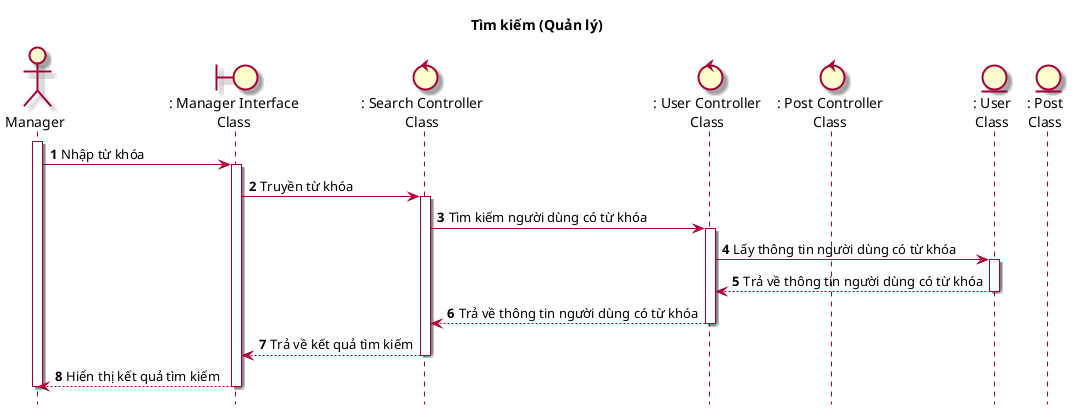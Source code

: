 @startuml SeqTimKiem(Manager)

skin rose
hide footbox

title Tìm kiếm (Quản lý)

actor Manager as Manager
boundary ": Manager Interface\nClass" as ManagerInterface
control ": Search Controller\nClass" as searchController
control ": User Controller\nClass" as userController
control ": Post Controller\nClass" as postController
entity ": User\nClass" as userClass
entity ": Post\nClass" as postClass

autonumber
Manager++
Manager -> ManagerInterface++: Nhập từ khóa
ManagerInterface -> searchController++: Truyền từ khóa
    searchController -> userController++: Tìm kiếm người dùng có từ khóa
    userController -> userClass++: Lấy thông tin người dùng có từ khóa
    userClass --> userController--: Trả về thông tin người dùng có từ khóa
    userController --> searchController--: Trả về thông tin người dùng có từ khóa
searchController --> ManagerInterface--: Trả về kết quả tìm kiếm
ManagerInterface --> Manager--: Hiển thị kết quả tìm kiếm
Manager--
@enduml